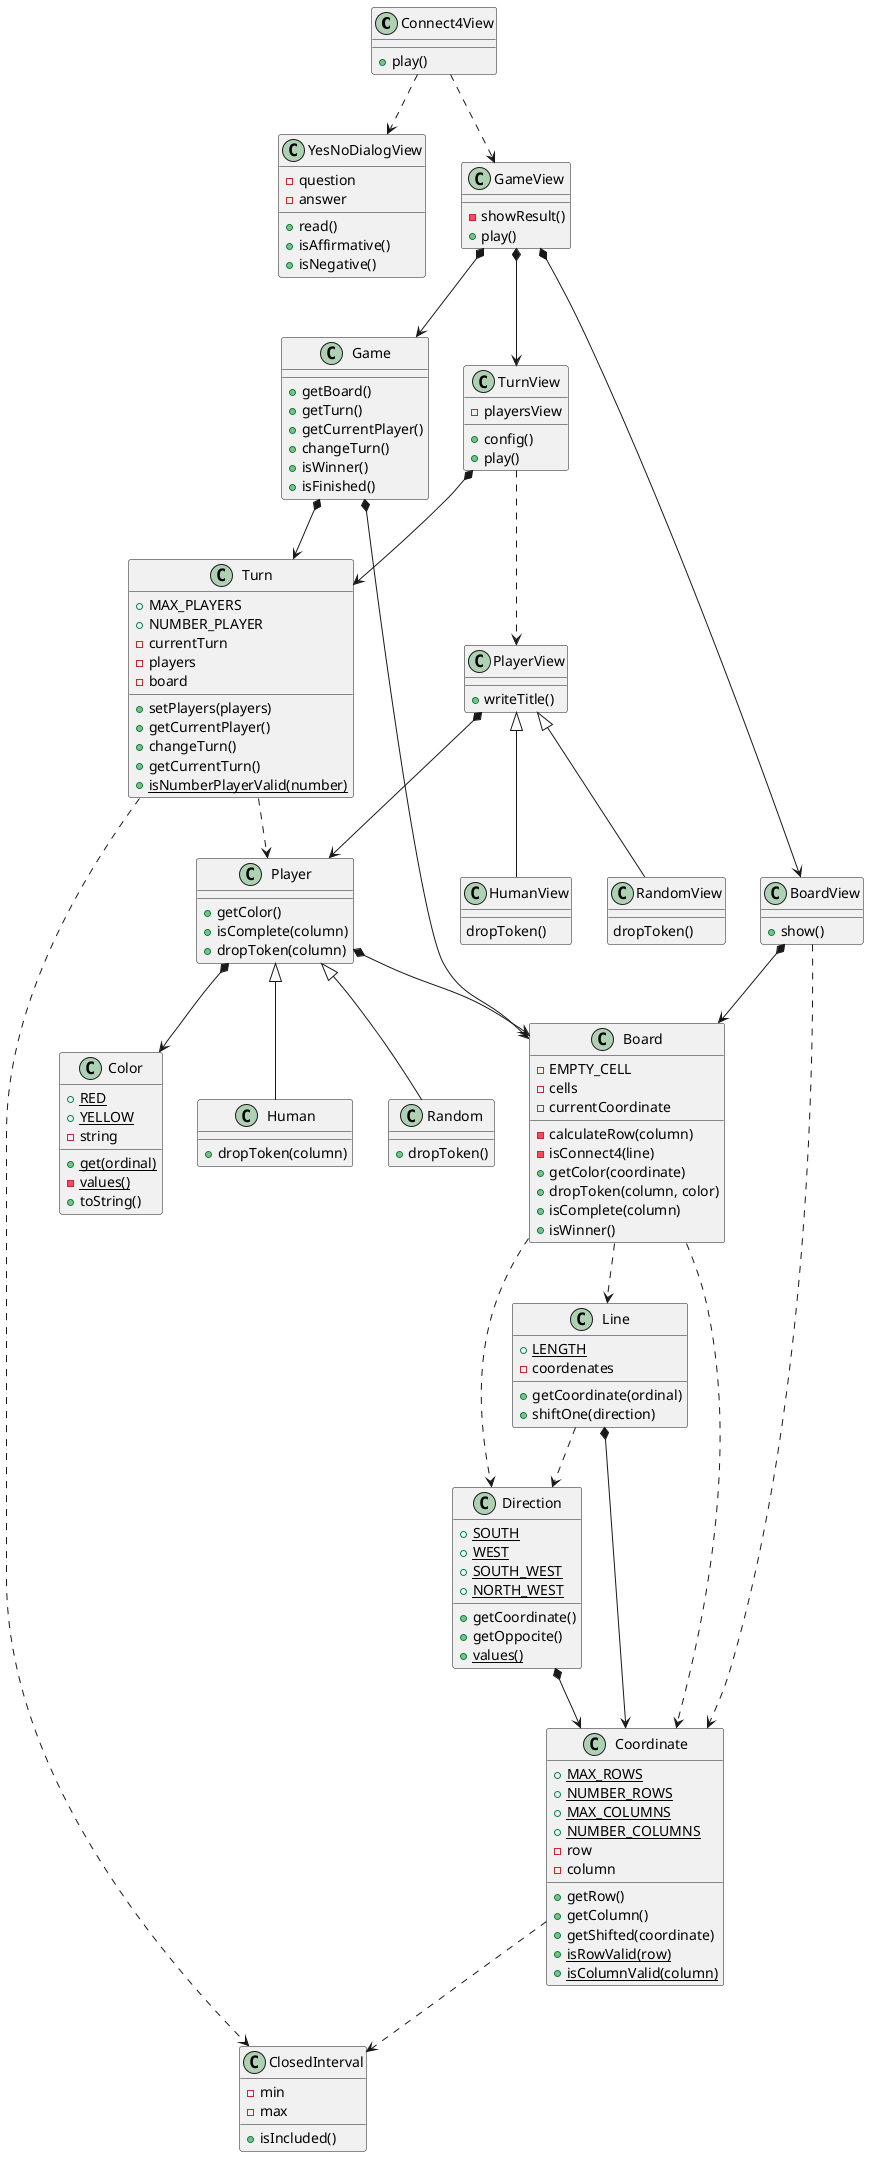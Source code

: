 @startuml
Connect4View ..> YesNoDialogView
Connect4View ..> GameView
Connect4View : + play()

YesNoDialogView : - question
YesNoDialogView : - answer
YesNoDialogView : + read()
YesNoDialogView : + isAffirmative()
YesNoDialogView : + isNegative()

GameView : - showResult()
GameView : + play()
GameView *--> Game
GameView *--> TurnView
GameView *--> BoardView

TurnView : - playersView
TurnView *--> Turn
TurnView ..> PlayerView
TurnView : + config()
TurnView : + play()

PlayerView *--> Player
PlayerView : + writeTitle()
PlayerView <|-- RandomView
PlayerView <|-- HumanView

RandomView : dropToken()

HumanView : dropToken()

BoardView : + show()
BoardView *--> Board
BoardView ..> Coordinate

Game *--> Board
Game *--> Turn
Game : + getBoard()
Game : + getTurn()
Game : + getCurrentPlayer()
Game : + changeTurn()
Game : + isWinner()
Game : + isFinished()

Turn : + MAX_PLAYERS
Turn : + NUMBER_PLAYER
Turn : - currentTurn
Turn : - players
Turn : - board
Turn : + setPlayers(players)
Turn : + getCurrentPlayer()
Turn : + changeTurn()
Turn : + getCurrentTurn()
Turn : + {static} isNumberPlayerValid(number)
Turn ..> Player
Turn ..>  ClosedInterval

Player *--> Color
Player *--> Board
Player : + getColor()
Player : + isComplete(column)
Player : + dropToken(column)
Player <|-- Human
Player <|-- Random

Human : + dropToken(column)

Random : + dropToken()

Color : + {static} RED
Color : + {static} YELLOW
Color : - string
Color : + {static} get(ordinal)
Color : - {static} values()
Color : + toString()

Board : - EMPTY_CELL
Board : - cells
Board : - currentCoordinate
Board ..> Line
Board ..> Direction
Board ..> Coordinate
Board : - calculateRow(column)
Board : - isConnect4(line)
Board : + getColor(coordinate)
Board : + dropToken(column, color)
Board : + isComplete(column)
Board : + isWinner()

Line : + {static} LENGTH
Line *--> Coordinate
Line ..> Direction
Line : - coordenates
Line : + getCoordinate(ordinal)
Line : + shiftOne(direction)

Direction : + {static} SOUTH
Direction : + {static} WEST
Direction : + {static} SOUTH_WEST
Direction : + {static} NORTH_WEST
Direction *--> Coordinate
Direction : + getCoordinate() 
Direction : + getOppocite()
Direction : + {static} values()

Coordinate : + {static} MAX_ROWS
Coordinate : + {static} NUMBER_ROWS
Coordinate : + {static} MAX_COLUMNS
Coordinate : + {static} NUMBER_COLUMNS
Coordinate : - row
Coordinate : - column
Coordinate : + getRow()
Coordinate : + getColumn()
Coordinate : + getShifted(coordinate)
Coordinate : + {static} isRowValid(row)
Coordinate : + {static} isColumnValid(column)
Coordinate ..>  ClosedInterval

ClosedInterval : - min
ClosedInterval : - max
ClosedInterval : + isIncluded()

@enduml